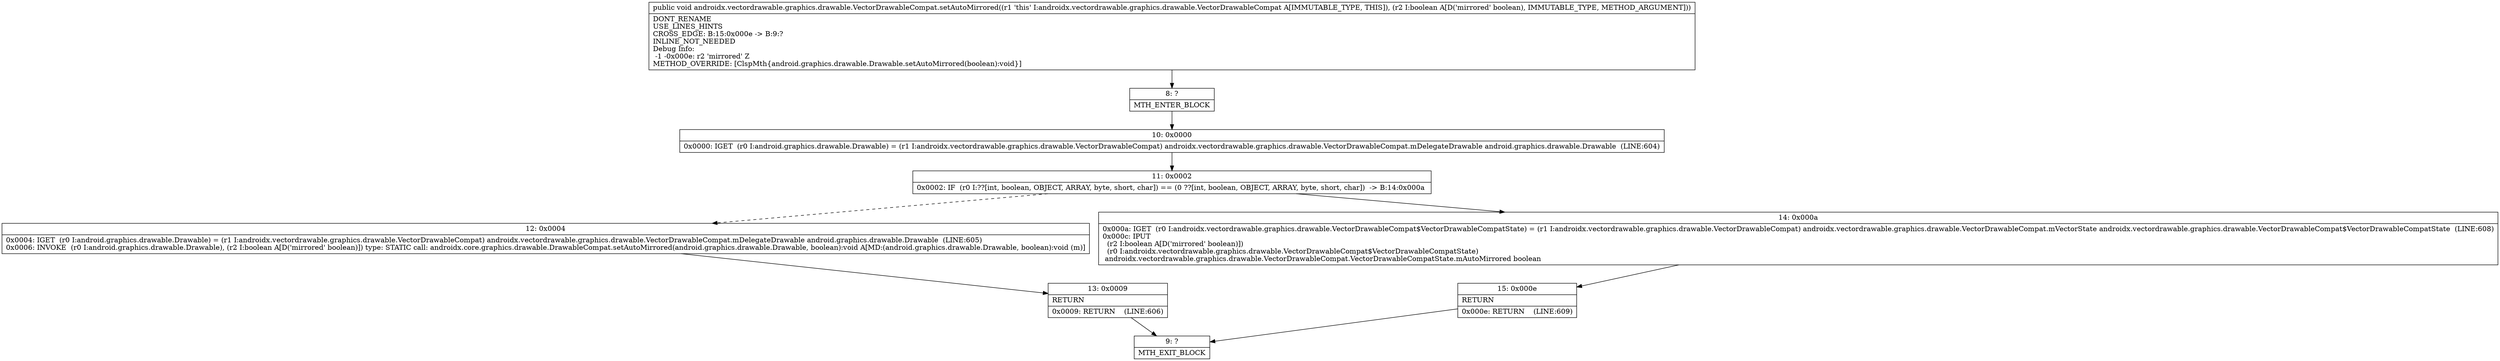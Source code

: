 digraph "CFG forandroidx.vectordrawable.graphics.drawable.VectorDrawableCompat.setAutoMirrored(Z)V" {
Node_8 [shape=record,label="{8\:\ ?|MTH_ENTER_BLOCK\l}"];
Node_10 [shape=record,label="{10\:\ 0x0000|0x0000: IGET  (r0 I:android.graphics.drawable.Drawable) = (r1 I:androidx.vectordrawable.graphics.drawable.VectorDrawableCompat) androidx.vectordrawable.graphics.drawable.VectorDrawableCompat.mDelegateDrawable android.graphics.drawable.Drawable  (LINE:604)\l}"];
Node_11 [shape=record,label="{11\:\ 0x0002|0x0002: IF  (r0 I:??[int, boolean, OBJECT, ARRAY, byte, short, char]) == (0 ??[int, boolean, OBJECT, ARRAY, byte, short, char])  \-\> B:14:0x000a \l}"];
Node_12 [shape=record,label="{12\:\ 0x0004|0x0004: IGET  (r0 I:android.graphics.drawable.Drawable) = (r1 I:androidx.vectordrawable.graphics.drawable.VectorDrawableCompat) androidx.vectordrawable.graphics.drawable.VectorDrawableCompat.mDelegateDrawable android.graphics.drawable.Drawable  (LINE:605)\l0x0006: INVOKE  (r0 I:android.graphics.drawable.Drawable), (r2 I:boolean A[D('mirrored' boolean)]) type: STATIC call: androidx.core.graphics.drawable.DrawableCompat.setAutoMirrored(android.graphics.drawable.Drawable, boolean):void A[MD:(android.graphics.drawable.Drawable, boolean):void (m)]\l}"];
Node_13 [shape=record,label="{13\:\ 0x0009|RETURN\l|0x0009: RETURN    (LINE:606)\l}"];
Node_9 [shape=record,label="{9\:\ ?|MTH_EXIT_BLOCK\l}"];
Node_14 [shape=record,label="{14\:\ 0x000a|0x000a: IGET  (r0 I:androidx.vectordrawable.graphics.drawable.VectorDrawableCompat$VectorDrawableCompatState) = (r1 I:androidx.vectordrawable.graphics.drawable.VectorDrawableCompat) androidx.vectordrawable.graphics.drawable.VectorDrawableCompat.mVectorState androidx.vectordrawable.graphics.drawable.VectorDrawableCompat$VectorDrawableCompatState  (LINE:608)\l0x000c: IPUT  \l  (r2 I:boolean A[D('mirrored' boolean)])\l  (r0 I:androidx.vectordrawable.graphics.drawable.VectorDrawableCompat$VectorDrawableCompatState)\l androidx.vectordrawable.graphics.drawable.VectorDrawableCompat.VectorDrawableCompatState.mAutoMirrored boolean \l}"];
Node_15 [shape=record,label="{15\:\ 0x000e|RETURN\l|0x000e: RETURN    (LINE:609)\l}"];
MethodNode[shape=record,label="{public void androidx.vectordrawable.graphics.drawable.VectorDrawableCompat.setAutoMirrored((r1 'this' I:androidx.vectordrawable.graphics.drawable.VectorDrawableCompat A[IMMUTABLE_TYPE, THIS]), (r2 I:boolean A[D('mirrored' boolean), IMMUTABLE_TYPE, METHOD_ARGUMENT]))  | DONT_RENAME\lUSE_LINES_HINTS\lCROSS_EDGE: B:15:0x000e \-\> B:9:?\lINLINE_NOT_NEEDED\lDebug Info:\l  \-1 \-0x000e: r2 'mirrored' Z\lMETHOD_OVERRIDE: [ClspMth\{android.graphics.drawable.Drawable.setAutoMirrored(boolean):void\}]\l}"];
MethodNode -> Node_8;Node_8 -> Node_10;
Node_10 -> Node_11;
Node_11 -> Node_12[style=dashed];
Node_11 -> Node_14;
Node_12 -> Node_13;
Node_13 -> Node_9;
Node_14 -> Node_15;
Node_15 -> Node_9;
}

